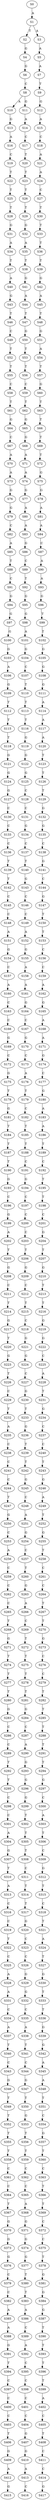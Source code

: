 strict digraph  {
	S0 -> S1 [ label = A ];
	S1 -> S2 [ label = T ];
	S1 -> S3 [ label = A ];
	S2 -> S4 [ label = G ];
	S3 -> S5 [ label = A ];
	S4 -> S6 [ label = G ];
	S5 -> S7 [ label = A ];
	S6 -> S8 [ label = C ];
	S7 -> S9 [ label = T ];
	S8 -> S10 [ label = A ];
	S8 -> S11 [ label = G ];
	S9 -> S12 [ label = G ];
	S10 -> S13 [ label = G ];
	S11 -> S14 [ label = A ];
	S12 -> S15 [ label = A ];
	S13 -> S16 [ label = A ];
	S14 -> S17 [ label = C ];
	S15 -> S18 [ label = C ];
	S16 -> S19 [ label = C ];
	S17 -> S20 [ label = T ];
	S18 -> S21 [ label = A ];
	S19 -> S22 [ label = T ];
	S20 -> S23 [ label = T ];
	S21 -> S24 [ label = A ];
	S22 -> S25 [ label = T ];
	S23 -> S26 [ label = T ];
	S24 -> S27 [ label = C ];
	S25 -> S28 [ label = T ];
	S26 -> S29 [ label = T ];
	S27 -> S30 [ label = T ];
	S28 -> S31 [ label = G ];
	S29 -> S32 [ label = G ];
	S30 -> S33 [ label = T ];
	S31 -> S34 [ label = A ];
	S32 -> S35 [ label = A ];
	S33 -> S36 [ label = T ];
	S34 -> S37 [ label = T ];
	S35 -> S38 [ label = T ];
	S36 -> S39 [ label = T ];
	S37 -> S40 [ label = A ];
	S38 -> S41 [ label = G ];
	S39 -> S42 [ label = G ];
	S40 -> S43 [ label = G ];
	S41 -> S44 [ label = A ];
	S42 -> S45 [ label = A ];
	S43 -> S46 [ label = T ];
	S44 -> S47 [ label = T ];
	S45 -> S48 [ label = T ];
	S46 -> S49 [ label = C ];
	S47 -> S50 [ label = G ];
	S48 -> S51 [ label = G ];
	S49 -> S52 [ label = T ];
	S50 -> S53 [ label = T ];
	S51 -> S54 [ label = A ];
	S52 -> S55 [ label = T ];
	S53 -> S56 [ label = T ];
	S54 -> S57 [ label = T ];
	S55 -> S58 [ label = C ];
	S56 -> S59 [ label = C ];
	S57 -> S60 [ label = G ];
	S58 -> S61 [ label = T ];
	S59 -> S62 [ label = T ];
	S60 -> S63 [ label = T ];
	S61 -> S64 [ label = G ];
	S62 -> S65 [ label = G ];
	S63 -> S66 [ label = T ];
	S64 -> S67 [ label = C ];
	S65 -> S68 [ label = G ];
	S66 -> S69 [ label = T ];
	S67 -> S70 [ label = A ];
	S68 -> S71 [ label = A ];
	S69 -> S72 [ label = T ];
	S70 -> S73 [ label = A ];
	S71 -> S74 [ label = A ];
	S72 -> S75 [ label = G ];
	S73 -> S76 [ label = G ];
	S74 -> S77 [ label = G ];
	S75 -> S78 [ label = G ];
	S76 -> S79 [ label = G ];
	S77 -> S80 [ label = A ];
	S78 -> S81 [ label = A ];
	S79 -> S82 [ label = C ];
	S80 -> S83 [ label = A ];
	S81 -> S84 [ label = A ];
	S82 -> S85 [ label = A ];
	S83 -> S86 [ label = G ];
	S84 -> S87 [ label = C ];
	S85 -> S88 [ label = T ];
	S86 -> S89 [ label = C ];
	S87 -> S90 [ label = A ];
	S88 -> S91 [ label = C ];
	S89 -> S92 [ label = T ];
	S90 -> S93 [ label = A ];
	S91 -> S94 [ label = G ];
	S92 -> S95 [ label = G ];
	S93 -> S96 [ label = G ];
	S94 -> S97 [ label = G ];
	S95 -> S98 [ label = G ];
	S96 -> S99 [ label = T ];
	S97 -> S100 [ label = G ];
	S98 -> S101 [ label = A ];
	S99 -> S102 [ label = T ];
	S100 -> S103 [ label = G ];
	S101 -> S104 [ label = G ];
	S102 -> S105 [ label = G ];
	S103 -> S106 [ label = A ];
	S104 -> S107 [ label = C ];
	S105 -> S108 [ label = G ];
	S106 -> S109 [ label = G ];
	S107 -> S110 [ label = T ];
	S108 -> S111 [ label = G ];
	S109 -> S112 [ label = T ];
	S110 -> S113 [ label = T ];
	S111 -> S114 [ label = A ];
	S112 -> S115 [ label = T ];
	S113 -> S116 [ label = T ];
	S114 -> S117 [ label = A ];
	S115 -> S118 [ label = T ];
	S116 -> S119 [ label = G ];
	S117 -> S120 [ label = A ];
	S118 -> S121 [ label = G ];
	S119 -> S122 [ label = G ];
	S120 -> S123 [ label = T ];
	S121 -> S124 [ label = G ];
	S122 -> S125 [ label = G ];
	S123 -> S126 [ label = T ];
	S124 -> S127 [ label = G ];
	S125 -> S128 [ label = C ];
	S126 -> S129 [ label = T ];
	S127 -> S130 [ label = C ];
	S128 -> S131 [ label = C ];
	S129 -> S132 [ label = G ];
	S130 -> S133 [ label = C ];
	S131 -> S134 [ label = G ];
	S132 -> S135 [ label = G ];
	S133 -> S136 [ label = C ];
	S134 -> S137 [ label = C ];
	S135 -> S138 [ label = C ];
	S136 -> S139 [ label = T ];
	S137 -> S140 [ label = T ];
	S138 -> S141 [ label = G ];
	S139 -> S142 [ label = T ];
	S140 -> S143 [ label = G ];
	S141 -> S144 [ label = C ];
	S142 -> S145 [ label = C ];
	S143 -> S146 [ label = C ];
	S144 -> S147 [ label = G ];
	S145 -> S148 [ label = C ];
	S146 -> S149 [ label = C ];
	S147 -> S150 [ label = T ];
	S148 -> S151 [ label = A ];
	S149 -> S152 [ label = A ];
	S150 -> S153 [ label = T ];
	S151 -> S154 [ label = G ];
	S152 -> S155 [ label = G ];
	S153 -> S156 [ label = C ];
	S154 -> S157 [ label = C ];
	S155 -> S158 [ label = A ];
	S156 -> S159 [ label = C ];
	S157 -> S160 [ label = A ];
	S158 -> S161 [ label = A ];
	S159 -> S162 [ label = A ];
	S160 -> S163 [ label = C ];
	S161 -> S164 [ label = G ];
	S162 -> S165 [ label = G ];
	S163 -> S166 [ label = C ];
	S164 -> S167 [ label = C ];
	S165 -> S168 [ label = A ];
	S166 -> S169 [ label = G ];
	S167 -> S170 [ label = G ];
	S168 -> S171 [ label = A ];
	S169 -> S172 [ label = C ];
	S170 -> S173 [ label = C ];
	S171 -> S174 [ label = G ];
	S172 -> S175 [ label = G ];
	S173 -> S176 [ label = A ];
	S174 -> S177 [ label = C ];
	S175 -> S178 [ label = T ];
	S176 -> S179 [ label = T ];
	S177 -> S180 [ label = G ];
	S178 -> S181 [ label = G ];
	S179 -> S182 [ label = C ];
	S180 -> S183 [ label = A ];
	S181 -> S184 [ label = T ];
	S182 -> S185 [ label = T ];
	S183 -> S186 [ label = A ];
	S184 -> S187 [ label = T ];
	S185 -> S188 [ label = T ];
	S186 -> S189 [ label = T ];
	S187 -> S190 [ label = T ];
	S188 -> S191 [ label = C ];
	S189 -> S192 [ label = C ];
	S190 -> S193 [ label = G ];
	S191 -> S194 [ label = G ];
	S192 -> S195 [ label = T ];
	S193 -> S196 [ label = C ];
	S194 -> S197 [ label = C ];
	S195 -> S198 [ label = T ];
	S196 -> S199 [ label = G ];
	S197 -> S200 [ label = C ];
	S198 -> S201 [ label = C ];
	S199 -> S202 [ label = A ];
	S200 -> S203 [ label = C ];
	S201 -> S204 [ label = G ];
	S202 -> S205 [ label = T ];
	S203 -> S206 [ label = T ];
	S204 -> S207 [ label = T ];
	S205 -> S208 [ label = G ];
	S206 -> S209 [ label = G ];
	S207 -> S210 [ label = G ];
	S208 -> S211 [ label = C ];
	S209 -> S212 [ label = C ];
	S210 -> S213 [ label = T ];
	S211 -> S214 [ label = T ];
	S212 -> S215 [ label = T ];
	S213 -> S216 [ label = T ];
	S214 -> S217 [ label = G ];
	S215 -> S218 [ label = C ];
	S216 -> S219 [ label = G ];
	S217 -> S220 [ label = T ];
	S218 -> S221 [ label = G ];
	S219 -> S222 [ label = G ];
	S220 -> S223 [ label = G ];
	S221 -> S224 [ label = G ];
	S222 -> S225 [ label = C ];
	S223 -> S226 [ label = T ];
	S224 -> S227 [ label = C ];
	S225 -> S228 [ label = A ];
	S226 -> S229 [ label = C ];
	S227 -> S230 [ label = G ];
	S228 -> S231 [ label = T ];
	S229 -> S232 [ label = T ];
	S230 -> S233 [ label = T ];
	S231 -> S234 [ label = G ];
	S232 -> S235 [ label = A ];
	S233 -> S236 [ label = G ];
	S234 -> S237 [ label = C ];
	S235 -> S238 [ label = C ];
	S236 -> S239 [ label = T ];
	S237 -> S240 [ label = C ];
	S238 -> S241 [ label = C ];
	S239 -> S242 [ label = T ];
	S240 -> S243 [ label = T ];
	S241 -> S244 [ label = C ];
	S242 -> S245 [ label = G ];
	S243 -> S246 [ label = G ];
	S244 -> S247 [ label = T ];
	S245 -> S248 [ label = C ];
	S246 -> S249 [ label = A ];
	S247 -> S250 [ label = G ];
	S248 -> S251 [ label = A ];
	S249 -> S252 [ label = T ];
	S250 -> S253 [ label = C ];
	S251 -> S254 [ label = G ];
	S252 -> S255 [ label = G ];
	S253 -> S256 [ label = A ];
	S254 -> S257 [ label = C ];
	S255 -> S258 [ label = T ];
	S256 -> S259 [ label = C ];
	S257 -> S260 [ label = T ];
	S258 -> S261 [ label = C ];
	S259 -> S262 [ label = C ];
	S260 -> S263 [ label = G ];
	S261 -> S264 [ label = C ];
	S262 -> S265 [ label = C ];
	S263 -> S266 [ label = A ];
	S264 -> S267 [ label = T ];
	S265 -> S268 [ label = T ];
	S266 -> S269 [ label = C ];
	S267 -> S270 [ label = T ];
	S268 -> S271 [ label = G ];
	S269 -> S272 [ label = T ];
	S270 -> S273 [ label = G ];
	S271 -> S274 [ label = T ];
	S272 -> S275 [ label = T ];
	S273 -> S276 [ label = C ];
	S274 -> S277 [ label = T ];
	S275 -> S278 [ label = T ];
	S276 -> S279 [ label = C ];
	S277 -> S280 [ label = T ];
	S278 -> S281 [ label = T ];
	S279 -> S282 [ label = T ];
	S280 -> S283 [ label = G ];
	S281 -> S284 [ label = G ];
	S282 -> S285 [ label = T ];
	S283 -> S286 [ label = C ];
	S284 -> S287 [ label = C ];
	S285 -> S288 [ label = T ];
	S286 -> S289 [ label = C ];
	S287 -> S290 [ label = A ];
	S288 -> S291 [ label = T ];
	S289 -> S292 [ label = T ];
	S290 -> S293 [ label = G ];
	S291 -> S294 [ label = T ];
	S292 -> S295 [ label = T ];
	S293 -> S296 [ label = G ];
	S294 -> S297 [ label = G ];
	S295 -> S298 [ label = C ];
	S296 -> S299 [ label = G ];
	S297 -> S300 [ label = C ];
	S298 -> S301 [ label = C ];
	S299 -> S302 [ label = T ];
	S300 -> S303 [ label = A ];
	S301 -> S304 [ label = A ];
	S302 -> S305 [ label = T ];
	S303 -> S306 [ label = T ];
	S304 -> S307 [ label = G ];
	S305 -> S308 [ label = T ];
	S306 -> S309 [ label = C ];
	S307 -> S310 [ label = T ];
	S308 -> S311 [ label = C ];
	S309 -> S312 [ label = G ];
	S310 -> S313 [ label = A ];
	S311 -> S314 [ label = T ];
	S312 -> S315 [ label = T ];
	S313 -> S316 [ label = C ];
	S314 -> S317 [ label = T ];
	S315 -> S318 [ label = C ];
	S316 -> S319 [ label = C ];
	S317 -> S320 [ label = G ];
	S318 -> S321 [ label = T ];
	S319 -> S322 [ label = T ];
	S320 -> S323 [ label = C ];
	S321 -> S324 [ label = A ];
	S322 -> S325 [ label = C ];
	S323 -> S326 [ label = C ];
	S324 -> S327 [ label = T ];
	S325 -> S328 [ label = A ];
	S326 -> S329 [ label = G ];
	S327 -> S330 [ label = G ];
	S328 -> S331 [ label = A ];
	S329 -> S332 [ label = G ];
	S330 -> S333 [ label = T ];
	S331 -> S334 [ label = C ];
	S332 -> S335 [ label = C ];
	S333 -> S336 [ label = T ];
	S334 -> S337 [ label = A ];
	S335 -> S338 [ label = A ];
	S336 -> S339 [ label = G ];
	S337 -> S340 [ label = T ];
	S338 -> S341 [ label = T ];
	S339 -> S342 [ label = G ];
	S340 -> S343 [ label = C ];
	S341 -> S344 [ label = C ];
	S342 -> S345 [ label = A ];
	S343 -> S346 [ label = G ];
	S344 -> S347 [ label = G ];
	S345 -> S348 [ label = A ];
	S346 -> S349 [ label = T ];
	S347 -> S350 [ label = T ];
	S348 -> S351 [ label = T ];
	S349 -> S352 [ label = T ];
	S350 -> S353 [ label = G ];
	S351 -> S354 [ label = C ];
	S352 -> S355 [ label = T ];
	S353 -> S356 [ label = T ];
	S354 -> S357 [ label = G ];
	S355 -> S358 [ label = T ];
	S356 -> S359 [ label = T ];
	S357 -> S360 [ label = T ];
	S358 -> S361 [ label = C ];
	S359 -> S362 [ label = C ];
	S360 -> S363 [ label = C ];
	S361 -> S364 [ label = C ];
	S362 -> S365 [ label = C ];
	S363 -> S366 [ label = T ];
	S364 -> S367 [ label = T ];
	S365 -> S368 [ label = A ];
	S366 -> S369 [ label = T ];
	S367 -> S370 [ label = G ];
	S368 -> S371 [ label = G ];
	S369 -> S372 [ label = C ];
	S370 -> S373 [ label = G ];
	S371 -> S374 [ label = G ];
	S372 -> S375 [ label = C ];
	S373 -> S376 [ label = G ];
	S374 -> S377 [ label = G ];
	S375 -> S378 [ label = T ];
	S376 -> S379 [ label = C ];
	S377 -> S380 [ label = T ];
	S378 -> S381 [ label = G ];
	S379 -> S382 [ label = C ];
	S380 -> S383 [ label = T ];
	S381 -> S384 [ label = G ];
	S382 -> S385 [ label = A ];
	S383 -> S386 [ label = A ];
	S384 -> S387 [ label = G ];
	S385 -> S388 [ label = A ];
	S386 -> S389 [ label = C ];
	S387 -> S390 [ label = T ];
	S388 -> S391 [ label = G ];
	S389 -> S392 [ label = A ];
	S390 -> S393 [ label = T ];
	S391 -> S394 [ label = T ];
	S392 -> S395 [ label = C ];
	S393 -> S396 [ label = T ];
	S394 -> S397 [ label = C ];
	S395 -> S398 [ label = C ];
	S396 -> S399 [ label = T ];
	S397 -> S400 [ label = C ];
	S398 -> S401 [ label = C ];
	S399 -> S402 [ label = A ];
	S400 -> S403 [ label = C ];
	S401 -> S404 [ label = C ];
	S402 -> S405 [ label = C ];
	S403 -> S406 [ label = T ];
	S404 -> S407 [ label = G ];
	S405 -> S408 [ label = T ];
	S406 -> S409 [ label = G ];
	S407 -> S410 [ label = G ];
	S408 -> S411 [ label = C ];
	S409 -> S412 [ label = A ];
	S410 -> S413 [ label = A ];
	S411 -> S414 [ label = C ];
	S412 -> S415 [ label = G ];
	S413 -> S416 [ label = C ];
	S414 -> S417 [ label = G ];
}
